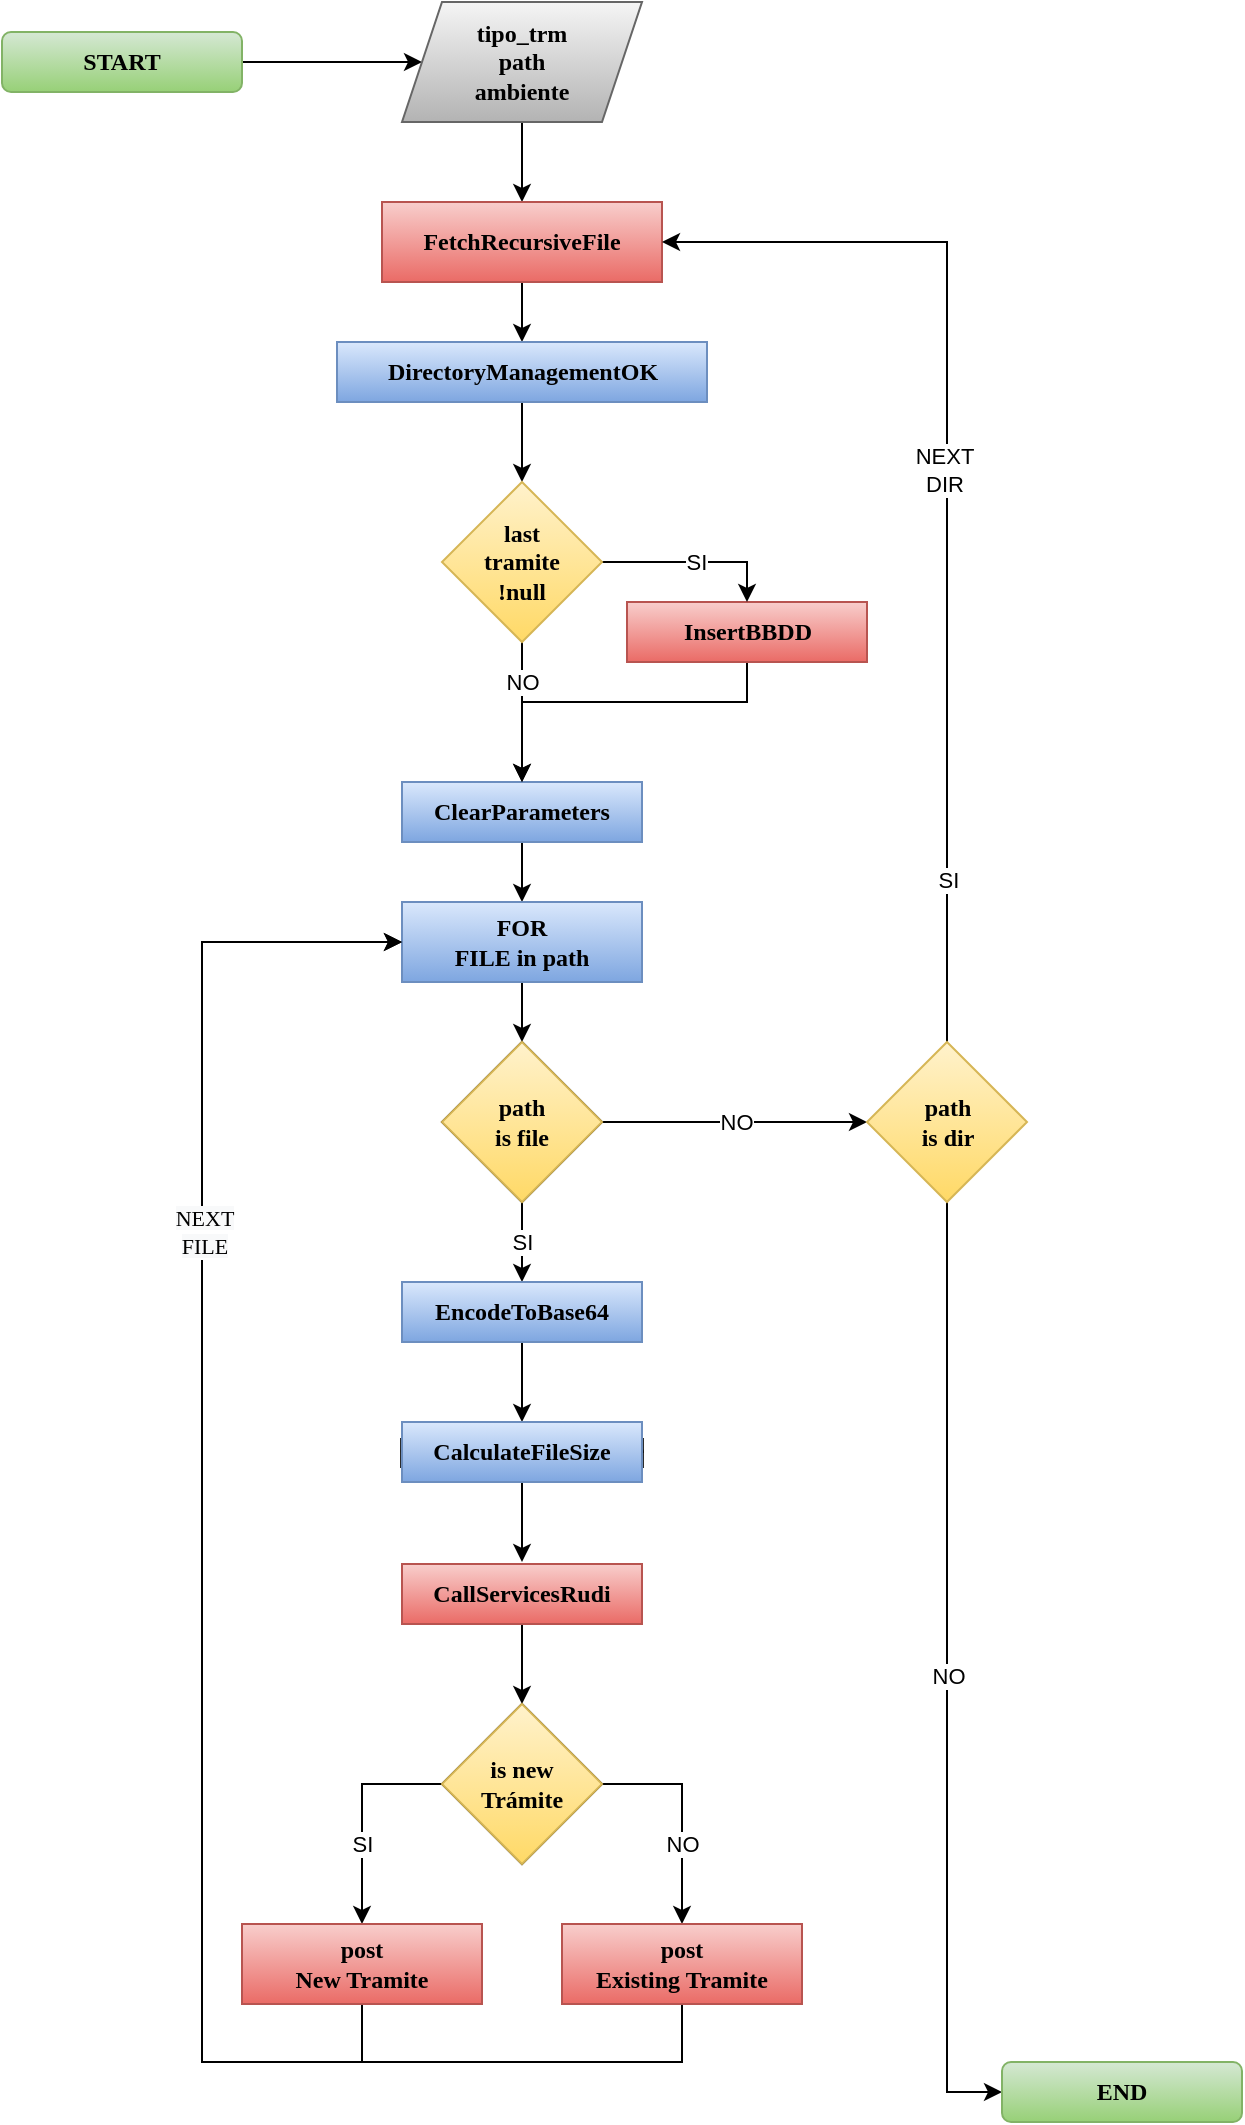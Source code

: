 <mxfile version="20.2.5" type="device"><diagram id="87l-0zGAyqNf0KxXrxkN" name="Page-1"><mxGraphModel dx="1422" dy="846" grid="1" gridSize="10" guides="1" tooltips="1" connect="1" arrows="1" fold="1" page="1" pageScale="1" pageWidth="850" pageHeight="1100" math="0" shadow="0"><root><mxCell id="0"/><mxCell id="1" parent="0"/><mxCell id="iPVgWoaMZxTO5tICBVyU-10" value="" style="edgeStyle=orthogonalEdgeStyle;rounded=0;orthogonalLoop=1;jettySize=auto;html=1;fontColor=default;" parent="1" source="iPVgWoaMZxTO5tICBVyU-2" target="iPVgWoaMZxTO5tICBVyU-7" edge="1"><mxGeometry relative="1" as="geometry"/></mxCell><mxCell id="iPVgWoaMZxTO5tICBVyU-2" value="START" style="rounded=1;whiteSpace=wrap;html=1;labelBackgroundColor=none;fontStyle=1;fontFamily=Verdana;fillColor=#d5e8d4;gradientColor=#97d077;strokeColor=#82b366;" parent="1" vertex="1"><mxGeometry x="120" y="45" width="120" height="30" as="geometry"/></mxCell><mxCell id="iPVgWoaMZxTO5tICBVyU-85" value="" style="edgeStyle=orthogonalEdgeStyle;rounded=0;orthogonalLoop=1;jettySize=auto;html=1;labelBackgroundColor=#000000;fontFamily=Verdana;fontColor=#000000;" parent="1" source="iPVgWoaMZxTO5tICBVyU-7" target="iPVgWoaMZxTO5tICBVyU-8" edge="1"><mxGeometry relative="1" as="geometry"/></mxCell><mxCell id="iPVgWoaMZxTO5tICBVyU-7" value="&lt;div style=&quot;&quot;&gt;&lt;span style=&quot;&quot;&gt;tipo_trm&lt;/span&gt;&lt;/div&gt;&lt;div style=&quot;&quot;&gt;&lt;span style=&quot;&quot;&gt;path&lt;/span&gt;&lt;/div&gt;&lt;div style=&quot;&quot;&gt;&lt;span style=&quot;&quot;&gt;ambiente&lt;/span&gt;&lt;/div&gt;" style="shape=parallelogram;perimeter=parallelogramPerimeter;whiteSpace=wrap;html=1;fixedSize=1;labelBackgroundColor=none;fontStyle=1;fontFamily=Verdana;fillColor=#f5f5f5;gradientColor=#b3b3b3;strokeColor=#666666;" parent="1" vertex="1"><mxGeometry x="320" y="30" width="120" height="60" as="geometry"/></mxCell><mxCell id="WILTxUUX_8db-hZ7W8VL-16" value="" style="edgeStyle=orthogonalEdgeStyle;rounded=0;orthogonalLoop=1;jettySize=auto;html=1;" edge="1" parent="1" source="iPVgWoaMZxTO5tICBVyU-8" target="iPVgWoaMZxTO5tICBVyU-46"><mxGeometry relative="1" as="geometry"/></mxCell><mxCell id="iPVgWoaMZxTO5tICBVyU-8" value="&lt;div style=&quot;&quot;&gt;FetchRecursiveFile&lt;/div&gt;" style="rounded=0;whiteSpace=wrap;html=1;labelBackgroundColor=none;fontStyle=1;fontFamily=Verdana;fillColor=#f8cecc;gradientColor=#ea6b66;strokeColor=#b85450;" parent="1" vertex="1"><mxGeometry x="310" y="130" width="140" height="40" as="geometry"/></mxCell><mxCell id="iPVgWoaMZxTO5tICBVyU-39" value="SI" style="edgeStyle=orthogonalEdgeStyle;rounded=0;orthogonalLoop=1;jettySize=auto;html=1;entryX=0.5;entryY=0;entryDx=0;entryDy=0;fontColor=default;" parent="1" source="iPVgWoaMZxTO5tICBVyU-9" target="iPVgWoaMZxTO5tICBVyU-19" edge="1"><mxGeometry relative="1" as="geometry"><mxPoint as="offset"/></mxGeometry></mxCell><mxCell id="iPVgWoaMZxTO5tICBVyU-41" value="NO" style="edgeStyle=orthogonalEdgeStyle;rounded=0;orthogonalLoop=1;jettySize=auto;html=1;fontColor=default;" parent="1" source="iPVgWoaMZxTO5tICBVyU-9" target="iPVgWoaMZxTO5tICBVyU-40" edge="1"><mxGeometry relative="1" as="geometry"/></mxCell><mxCell id="iPVgWoaMZxTO5tICBVyU-9" value="path&lt;br&gt;is file" style="rhombus;whiteSpace=wrap;html=1;fontColor=default;" parent="1" vertex="1"><mxGeometry x="340" y="550" width="80" height="80" as="geometry"/></mxCell><mxCell id="iPVgWoaMZxTO5tICBVyU-33" value="" style="edgeStyle=orthogonalEdgeStyle;rounded=0;orthogonalLoop=1;jettySize=auto;html=1;fontColor=default;" parent="1" source="iPVgWoaMZxTO5tICBVyU-14" target="iPVgWoaMZxTO5tICBVyU-15" edge="1"><mxGeometry relative="1" as="geometry"/></mxCell><mxCell id="iPVgWoaMZxTO5tICBVyU-14" value="&lt;pre style=&quot;background-color: rgb(43, 43, 43); font-family: &amp;quot;JetBrains Mono&amp;quot;, monospace;&quot;&gt;CallServicesRudi&lt;/pre&gt;" style="rounded=0;whiteSpace=wrap;html=1;fontColor=default;" parent="1" vertex="1"><mxGeometry x="320" y="811" width="120" height="30" as="geometry"/></mxCell><mxCell id="iPVgWoaMZxTO5tICBVyU-27" value="SI" style="edgeStyle=orthogonalEdgeStyle;rounded=0;orthogonalLoop=1;jettySize=auto;html=1;entryX=0.5;entryY=0;entryDx=0;entryDy=0;exitX=0;exitY=0.5;exitDx=0;exitDy=0;fontColor=default;" parent="1" source="iPVgWoaMZxTO5tICBVyU-15" target="iPVgWoaMZxTO5tICBVyU-24" edge="1"><mxGeometry x="0.272" relative="1" as="geometry"><Array as="points"><mxPoint x="300" y="921"/></Array><mxPoint as="offset"/></mxGeometry></mxCell><mxCell id="iPVgWoaMZxTO5tICBVyU-28" style="edgeStyle=orthogonalEdgeStyle;rounded=0;orthogonalLoop=1;jettySize=auto;html=1;entryX=0.5;entryY=0;entryDx=0;entryDy=0;exitX=1;exitY=0.5;exitDx=0;exitDy=0;fontColor=default;" parent="1" source="iPVgWoaMZxTO5tICBVyU-15" target="iPVgWoaMZxTO5tICBVyU-26" edge="1"><mxGeometry relative="1" as="geometry"/></mxCell><mxCell id="iPVgWoaMZxTO5tICBVyU-30" value="NO" style="edgeLabel;html=1;align=center;verticalAlign=middle;resizable=0;points=[];fontColor=default;" parent="iPVgWoaMZxTO5tICBVyU-28" vertex="1" connectable="0"><mxGeometry x="0.182" y="1" relative="1" as="geometry"><mxPoint x="-1" y="5" as="offset"/></mxGeometry></mxCell><mxCell id="iPVgWoaMZxTO5tICBVyU-15" value="is new&lt;br&gt;Trámite" style="rhombus;whiteSpace=wrap;html=1;fontColor=default;" parent="1" vertex="1"><mxGeometry x="340" y="881" width="80" height="80" as="geometry"/></mxCell><mxCell id="iPVgWoaMZxTO5tICBVyU-37" value="" style="edgeStyle=orthogonalEdgeStyle;rounded=0;orthogonalLoop=1;jettySize=auto;html=1;fontColor=default;" parent="1" source="iPVgWoaMZxTO5tICBVyU-19" target="iPVgWoaMZxTO5tICBVyU-23" edge="1"><mxGeometry relative="1" as="geometry"/></mxCell><mxCell id="iPVgWoaMZxTO5tICBVyU-19" value="&lt;pre style=&quot;background-color: rgb(43, 43, 43); font-family: &amp;quot;JetBrains Mono&amp;quot;, monospace;&quot;&gt;EncodeToBase64&lt;/pre&gt;" style="rounded=0;whiteSpace=wrap;html=1;fontColor=default;" parent="1" vertex="1"><mxGeometry x="320" y="670" width="120" height="30" as="geometry"/></mxCell><mxCell id="iPVgWoaMZxTO5tICBVyU-38" value="" style="edgeStyle=orthogonalEdgeStyle;rounded=0;orthogonalLoop=1;jettySize=auto;html=1;fontColor=default;" parent="1" source="iPVgWoaMZxTO5tICBVyU-23" edge="1"><mxGeometry relative="1" as="geometry"><mxPoint x="380" y="810" as="targetPoint"/></mxGeometry></mxCell><mxCell id="iPVgWoaMZxTO5tICBVyU-23" value="&lt;pre style=&quot;background-color: rgb(43, 43, 43); font-family: &amp;quot;JetBrains Mono&amp;quot;, monospace;&quot;&gt;CalculateFileSize&lt;/pre&gt;" style="rounded=0;whiteSpace=wrap;html=1;fontColor=default;" parent="1" vertex="1"><mxGeometry x="320" y="740" width="120" height="30" as="geometry"/></mxCell><mxCell id="iPVgWoaMZxTO5tICBVyU-24" value="&lt;pre style=&quot;background-color: rgb(43, 43, 43); font-family: &amp;quot;JetBrains Mono&amp;quot;, monospace;&quot;&gt;post&lt;br&gt;New Tramite&lt;/pre&gt;" style="rounded=0;whiteSpace=wrap;html=1;fontColor=default;" parent="1" vertex="1"><mxGeometry x="240" y="991" width="120" height="40" as="geometry"/></mxCell><mxCell id="iPVgWoaMZxTO5tICBVyU-26" value="&lt;pre style=&quot;background-color: rgb(43, 43, 43); font-family: &amp;quot;JetBrains Mono&amp;quot;, monospace;&quot;&gt;post&lt;br&gt;Existing Tramite&lt;/pre&gt;" style="rounded=0;whiteSpace=wrap;html=1;fontColor=default;" parent="1" vertex="1"><mxGeometry x="400" y="991" width="120" height="40" as="geometry"/></mxCell><mxCell id="WILTxUUX_8db-hZ7W8VL-6" value="" style="edgeStyle=orthogonalEdgeStyle;rounded=0;orthogonalLoop=1;jettySize=auto;html=1;exitX=0.5;exitY=0;exitDx=0;exitDy=0;entryX=1;entryY=0.5;entryDx=0;entryDy=0;" edge="1" parent="1" source="iPVgWoaMZxTO5tICBVyU-40" target="iPVgWoaMZxTO5tICBVyU-8"><mxGeometry relative="1" as="geometry"><Array as="points"><mxPoint x="593" y="150"/></Array></mxGeometry></mxCell><mxCell id="WILTxUUX_8db-hZ7W8VL-10" value="SI" style="edgeLabel;html=1;align=center;verticalAlign=middle;resizable=0;points=[];" vertex="1" connectable="0" parent="WILTxUUX_8db-hZ7W8VL-6"><mxGeometry x="-0.711" y="1" relative="1" as="geometry"><mxPoint x="1" y="-3" as="offset"/></mxGeometry></mxCell><mxCell id="WILTxUUX_8db-hZ7W8VL-15" value="NEXT&lt;br&gt;DIR" style="edgeLabel;html=1;align=center;verticalAlign=middle;resizable=0;points=[];" vertex="1" connectable="0" parent="WILTxUUX_8db-hZ7W8VL-6"><mxGeometry x="0.055" y="2" relative="1" as="geometry"><mxPoint as="offset"/></mxGeometry></mxCell><mxCell id="WILTxUUX_8db-hZ7W8VL-20" value="NO" style="edgeStyle=orthogonalEdgeStyle;rounded=0;orthogonalLoop=1;jettySize=auto;html=1;entryX=0;entryY=0.5;entryDx=0;entryDy=0;" edge="1" parent="1" source="iPVgWoaMZxTO5tICBVyU-40" target="iPVgWoaMZxTO5tICBVyU-76"><mxGeometry relative="1" as="geometry"/></mxCell><mxCell id="iPVgWoaMZxTO5tICBVyU-40" value="path&lt;br&gt;is dir" style="rhombus;whiteSpace=wrap;html=1;labelBackgroundColor=none;fontStyle=1;fontFamily=Verdana;fillColor=#fff2cc;strokeColor=#d6b656;gradientColor=#ffd966;" parent="1" vertex="1"><mxGeometry x="552.5" y="550" width="80" height="80" as="geometry"/></mxCell><mxCell id="WILTxUUX_8db-hZ7W8VL-19" value="" style="edgeStyle=orthogonalEdgeStyle;rounded=0;orthogonalLoop=1;jettySize=auto;html=1;entryX=0.5;entryY=0;entryDx=0;entryDy=0;" edge="1" parent="1" source="iPVgWoaMZxTO5tICBVyU-43" target="iPVgWoaMZxTO5tICBVyU-56"><mxGeometry relative="1" as="geometry"/></mxCell><mxCell id="iPVgWoaMZxTO5tICBVyU-43" value="&lt;div style=&quot;&quot;&gt;ClearParameters&lt;/div&gt;" style="rounded=0;whiteSpace=wrap;html=1;labelBackgroundColor=none;fontStyle=1;fontFamily=Verdana;fillColor=#dae8fc;gradientColor=#7ea6e0;strokeColor=#6c8ebf;" parent="1" vertex="1"><mxGeometry x="320" y="420" width="120" height="30" as="geometry"/></mxCell><mxCell id="WILTxUUX_8db-hZ7W8VL-17" value="" style="edgeStyle=orthogonalEdgeStyle;rounded=0;orthogonalLoop=1;jettySize=auto;html=1;entryX=0.5;entryY=0;entryDx=0;entryDy=0;" edge="1" parent="1" source="iPVgWoaMZxTO5tICBVyU-46" target="WILTxUUX_8db-hZ7W8VL-21"><mxGeometry relative="1" as="geometry"/></mxCell><mxCell id="iPVgWoaMZxTO5tICBVyU-46" value="&lt;div style=&quot;&quot;&gt;DirectoryManagementOK&lt;/div&gt;" style="rounded=0;whiteSpace=wrap;html=1;labelBackgroundColor=none;fontStyle=1;fontFamily=Verdana;fillColor=#dae8fc;gradientColor=#7ea6e0;strokeColor=#6c8ebf;" parent="1" vertex="1"><mxGeometry x="287.5" y="200" width="185" height="30" as="geometry"/></mxCell><mxCell id="iPVgWoaMZxTO5tICBVyU-87" style="edgeStyle=orthogonalEdgeStyle;rounded=0;orthogonalLoop=1;jettySize=auto;html=1;entryX=0.5;entryY=0;entryDx=0;entryDy=0;labelBackgroundColor=#000000;fontFamily=Verdana;fontColor=#000000;" parent="1" source="iPVgWoaMZxTO5tICBVyU-56" target="iPVgWoaMZxTO5tICBVyU-77" edge="1"><mxGeometry relative="1" as="geometry"/></mxCell><mxCell id="iPVgWoaMZxTO5tICBVyU-56" value="FOR&lt;br&gt;FILE in path" style="rounded=0;whiteSpace=wrap;html=1;labelBackgroundColor=none;fontStyle=1;fontFamily=Verdana;fillColor=#dae8fc;gradientColor=#7ea6e0;strokeColor=#6c8ebf;" parent="1" vertex="1"><mxGeometry x="320" y="480" width="120" height="40" as="geometry"/></mxCell><mxCell id="iPVgWoaMZxTO5tICBVyU-65" value="&lt;pre style=&quot;background-color: rgb(43, 43, 43); font-family: &amp;quot;JetBrains Mono&amp;quot;, monospace;&quot;&gt;post&lt;br&gt;Existing Tramite&lt;/pre&gt;" style="rounded=0;whiteSpace=wrap;html=1;fontColor=default;" parent="1" vertex="1"><mxGeometry x="400" y="991" width="120" height="40" as="geometry"/></mxCell><mxCell id="iPVgWoaMZxTO5tICBVyU-66" value="&lt;pre style=&quot;background-color: rgb(43, 43, 43); font-family: &amp;quot;JetBrains Mono&amp;quot;, monospace;&quot;&gt;post&lt;br&gt;New Tramite&lt;/pre&gt;" style="rounded=0;whiteSpace=wrap;html=1;fontColor=default;" parent="1" vertex="1"><mxGeometry x="240" y="991" width="120" height="40" as="geometry"/></mxCell><mxCell id="iPVgWoaMZxTO5tICBVyU-67" value="&lt;pre style=&quot;background-color: rgb(43, 43, 43); font-family: &amp;quot;JetBrains Mono&amp;quot;, monospace;&quot;&gt;CallServicesRudi&lt;/pre&gt;" style="rounded=0;whiteSpace=wrap;html=1;fontColor=default;" parent="1" vertex="1"><mxGeometry x="320" y="811" width="120" height="30" as="geometry"/></mxCell><mxCell id="iPVgWoaMZxTO5tICBVyU-68" value="&lt;pre style=&quot;background-color: rgb(43, 43, 43); font-family: &amp;quot;JetBrains Mono&amp;quot;, monospace;&quot;&gt;CalculateFileSize&lt;/pre&gt;" style="rounded=0;whiteSpace=wrap;html=1;fontColor=default;" parent="1" vertex="1"><mxGeometry x="320" y="740" width="120" height="30" as="geometry"/></mxCell><mxCell id="WILTxUUX_8db-hZ7W8VL-18" value="" style="edgeStyle=orthogonalEdgeStyle;rounded=0;orthogonalLoop=1;jettySize=auto;html=1;entryX=0.5;entryY=0;entryDx=0;entryDy=0;exitX=0.5;exitY=1;exitDx=0;exitDy=0;" edge="1" parent="1" source="iPVgWoaMZxTO5tICBVyU-69" target="iPVgWoaMZxTO5tICBVyU-43"><mxGeometry relative="1" as="geometry"><mxPoint x="380" y="320" as="targetPoint"/><Array as="points"><mxPoint x="493" y="380"/><mxPoint x="380" y="380"/></Array></mxGeometry></mxCell><mxCell id="iPVgWoaMZxTO5tICBVyU-69" value="&lt;div style=&quot;&quot;&gt;&lt;div style=&quot;&quot;&gt;InsertBBDD&lt;/div&gt;&lt;/div&gt;" style="rounded=0;whiteSpace=wrap;html=1;labelBackgroundColor=none;fontStyle=1;fontFamily=Verdana;fillColor=#f8cecc;gradientColor=#ea6b66;strokeColor=#b85450;" parent="1" vertex="1"><mxGeometry x="432.5" y="330" width="120" height="30" as="geometry"/></mxCell><mxCell id="WILTxUUX_8db-hZ7W8VL-11" style="edgeStyle=orthogonalEdgeStyle;rounded=0;orthogonalLoop=1;jettySize=auto;html=1;entryX=0;entryY=0.5;entryDx=0;entryDy=0;" edge="1" parent="1" source="iPVgWoaMZxTO5tICBVyU-70" target="iPVgWoaMZxTO5tICBVyU-56"><mxGeometry relative="1" as="geometry"><mxPoint x="320" y="470" as="targetPoint"/><Array as="points"><mxPoint x="460" y="1060"/><mxPoint x="220" y="1060"/><mxPoint x="220" y="500"/></Array></mxGeometry></mxCell><mxCell id="iPVgWoaMZxTO5tICBVyU-70" value="&lt;div style=&quot;&quot;&gt;post&lt;br&gt;Existing Tramite&lt;/div&gt;" style="rounded=0;whiteSpace=wrap;html=1;labelBackgroundColor=none;fontStyle=1;fontFamily=Verdana;fillColor=#f8cecc;gradientColor=#ea6b66;strokeColor=#b85450;" parent="1" vertex="1"><mxGeometry x="400" y="991" width="120" height="40" as="geometry"/></mxCell><mxCell id="WILTxUUX_8db-hZ7W8VL-12" style="edgeStyle=orthogonalEdgeStyle;rounded=0;orthogonalLoop=1;jettySize=auto;html=1;entryX=0;entryY=0.5;entryDx=0;entryDy=0;" edge="1" parent="1" source="iPVgWoaMZxTO5tICBVyU-71" target="iPVgWoaMZxTO5tICBVyU-56"><mxGeometry relative="1" as="geometry"><mxPoint x="440" y="340" as="targetPoint"/><Array as="points"><mxPoint x="300" y="1060"/><mxPoint x="220" y="1060"/><mxPoint x="220" y="500"/></Array></mxGeometry></mxCell><mxCell id="WILTxUUX_8db-hZ7W8VL-14" value="&lt;span style=&quot;font-family: Verdana; background-color: rgb(248, 249, 250);&quot;&gt;NEXT&lt;/span&gt;&lt;br style=&quot;font-family: Verdana; background-color: rgb(248, 249, 250);&quot;&gt;&lt;span style=&quot;font-family: Verdana; background-color: rgb(248, 249, 250);&quot;&gt;FILE&lt;/span&gt;" style="edgeLabel;html=1;align=center;verticalAlign=middle;resizable=0;points=[];" vertex="1" connectable="0" parent="WILTxUUX_8db-hZ7W8VL-12"><mxGeometry x="0.364" y="-1" relative="1" as="geometry"><mxPoint as="offset"/></mxGeometry></mxCell><mxCell id="iPVgWoaMZxTO5tICBVyU-71" value="&lt;div style=&quot;&quot;&gt;post&lt;br&gt;New Tramite&lt;/div&gt;" style="rounded=0;whiteSpace=wrap;html=1;labelBackgroundColor=none;fontStyle=1;fontFamily=Verdana;fillColor=#f8cecc;gradientColor=#ea6b66;strokeColor=#b85450;" parent="1" vertex="1"><mxGeometry x="240" y="991" width="120" height="40" as="geometry"/></mxCell><mxCell id="iPVgWoaMZxTO5tICBVyU-72" value="&lt;div style=&quot;&quot;&gt;CallServicesRudi&lt;/div&gt;" style="rounded=0;whiteSpace=wrap;html=1;labelBackgroundColor=none;fontStyle=1;fontFamily=Verdana;fillColor=#f8cecc;gradientColor=#ea6b66;strokeColor=#b85450;" parent="1" vertex="1"><mxGeometry x="320" y="811" width="120" height="30" as="geometry"/></mxCell><mxCell id="iPVgWoaMZxTO5tICBVyU-73" value="&lt;div style=&quot;&quot;&gt;CalculateFileSize&lt;/div&gt;" style="rounded=0;whiteSpace=wrap;html=1;labelBackgroundColor=none;fontStyle=1;fontFamily=Verdana;fillColor=#dae8fc;gradientColor=#7ea6e0;strokeColor=#6c8ebf;" parent="1" vertex="1"><mxGeometry x="320" y="740" width="120" height="30" as="geometry"/></mxCell><mxCell id="iPVgWoaMZxTO5tICBVyU-74" value="is new&lt;br&gt;Trámite" style="rhombus;whiteSpace=wrap;html=1;labelBackgroundColor=none;fontStyle=1;fontFamily=Verdana;fillColor=#fff2cc;gradientColor=#ffd966;strokeColor=#d6b656;" parent="1" vertex="1"><mxGeometry x="340" y="881" width="80" height="80" as="geometry"/></mxCell><mxCell id="iPVgWoaMZxTO5tICBVyU-75" value="&lt;div style=&quot;&quot;&gt;EncodeToBase64&lt;/div&gt;" style="rounded=0;whiteSpace=wrap;html=1;labelBackgroundColor=none;fontStyle=1;fontFamily=Verdana;fillColor=#dae8fc;gradientColor=#7ea6e0;strokeColor=#6c8ebf;" parent="1" vertex="1"><mxGeometry x="320" y="670" width="120" height="30" as="geometry"/></mxCell><mxCell id="iPVgWoaMZxTO5tICBVyU-76" value="END" style="rounded=1;whiteSpace=wrap;html=1;labelBackgroundColor=none;fontStyle=1;fontFamily=Verdana;fillColor=#d5e8d4;gradientColor=#97d077;strokeColor=#82b366;" parent="1" vertex="1"><mxGeometry x="620" y="1060" width="120" height="30" as="geometry"/></mxCell><mxCell id="iPVgWoaMZxTO5tICBVyU-77" value="path&lt;br&gt;is file" style="rhombus;whiteSpace=wrap;html=1;labelBackgroundColor=none;fontStyle=1;fontFamily=Verdana;fillColor=#fff2cc;strokeColor=#d6b656;gradientColor=#ffd966;" parent="1" vertex="1"><mxGeometry x="340" y="550" width="80" height="80" as="geometry"/></mxCell><mxCell id="WILTxUUX_8db-hZ7W8VL-22" value="SI" style="edgeStyle=orthogonalEdgeStyle;rounded=0;orthogonalLoop=1;jettySize=auto;html=1;entryX=0.5;entryY=0;entryDx=0;entryDy=0;" edge="1" parent="1" source="WILTxUUX_8db-hZ7W8VL-21" target="iPVgWoaMZxTO5tICBVyU-69"><mxGeometry relative="1" as="geometry"/></mxCell><mxCell id="WILTxUUX_8db-hZ7W8VL-23" value="" style="edgeStyle=orthogonalEdgeStyle;rounded=0;orthogonalLoop=1;jettySize=auto;html=1;" edge="1" parent="1" source="WILTxUUX_8db-hZ7W8VL-21" target="iPVgWoaMZxTO5tICBVyU-43"><mxGeometry relative="1" as="geometry"><Array as="points"><mxPoint x="380" y="370"/><mxPoint x="380" y="370"/></Array></mxGeometry></mxCell><mxCell id="WILTxUUX_8db-hZ7W8VL-24" value="NO" style="edgeLabel;html=1;align=center;verticalAlign=middle;resizable=0;points=[];" vertex="1" connectable="0" parent="WILTxUUX_8db-hZ7W8VL-23"><mxGeometry x="-0.315" y="-3" relative="1" as="geometry"><mxPoint x="3" y="-4" as="offset"/></mxGeometry></mxCell><mxCell id="WILTxUUX_8db-hZ7W8VL-21" value="last&lt;br&gt;tramite&lt;br&gt;!null" style="rhombus;whiteSpace=wrap;html=1;labelBackgroundColor=none;fontStyle=1;fontFamily=Verdana;fillColor=#fff2cc;strokeColor=#d6b656;gradientColor=#ffd966;" vertex="1" parent="1"><mxGeometry x="340" y="270" width="80" height="80" as="geometry"/></mxCell></root></mxGraphModel></diagram></mxfile>